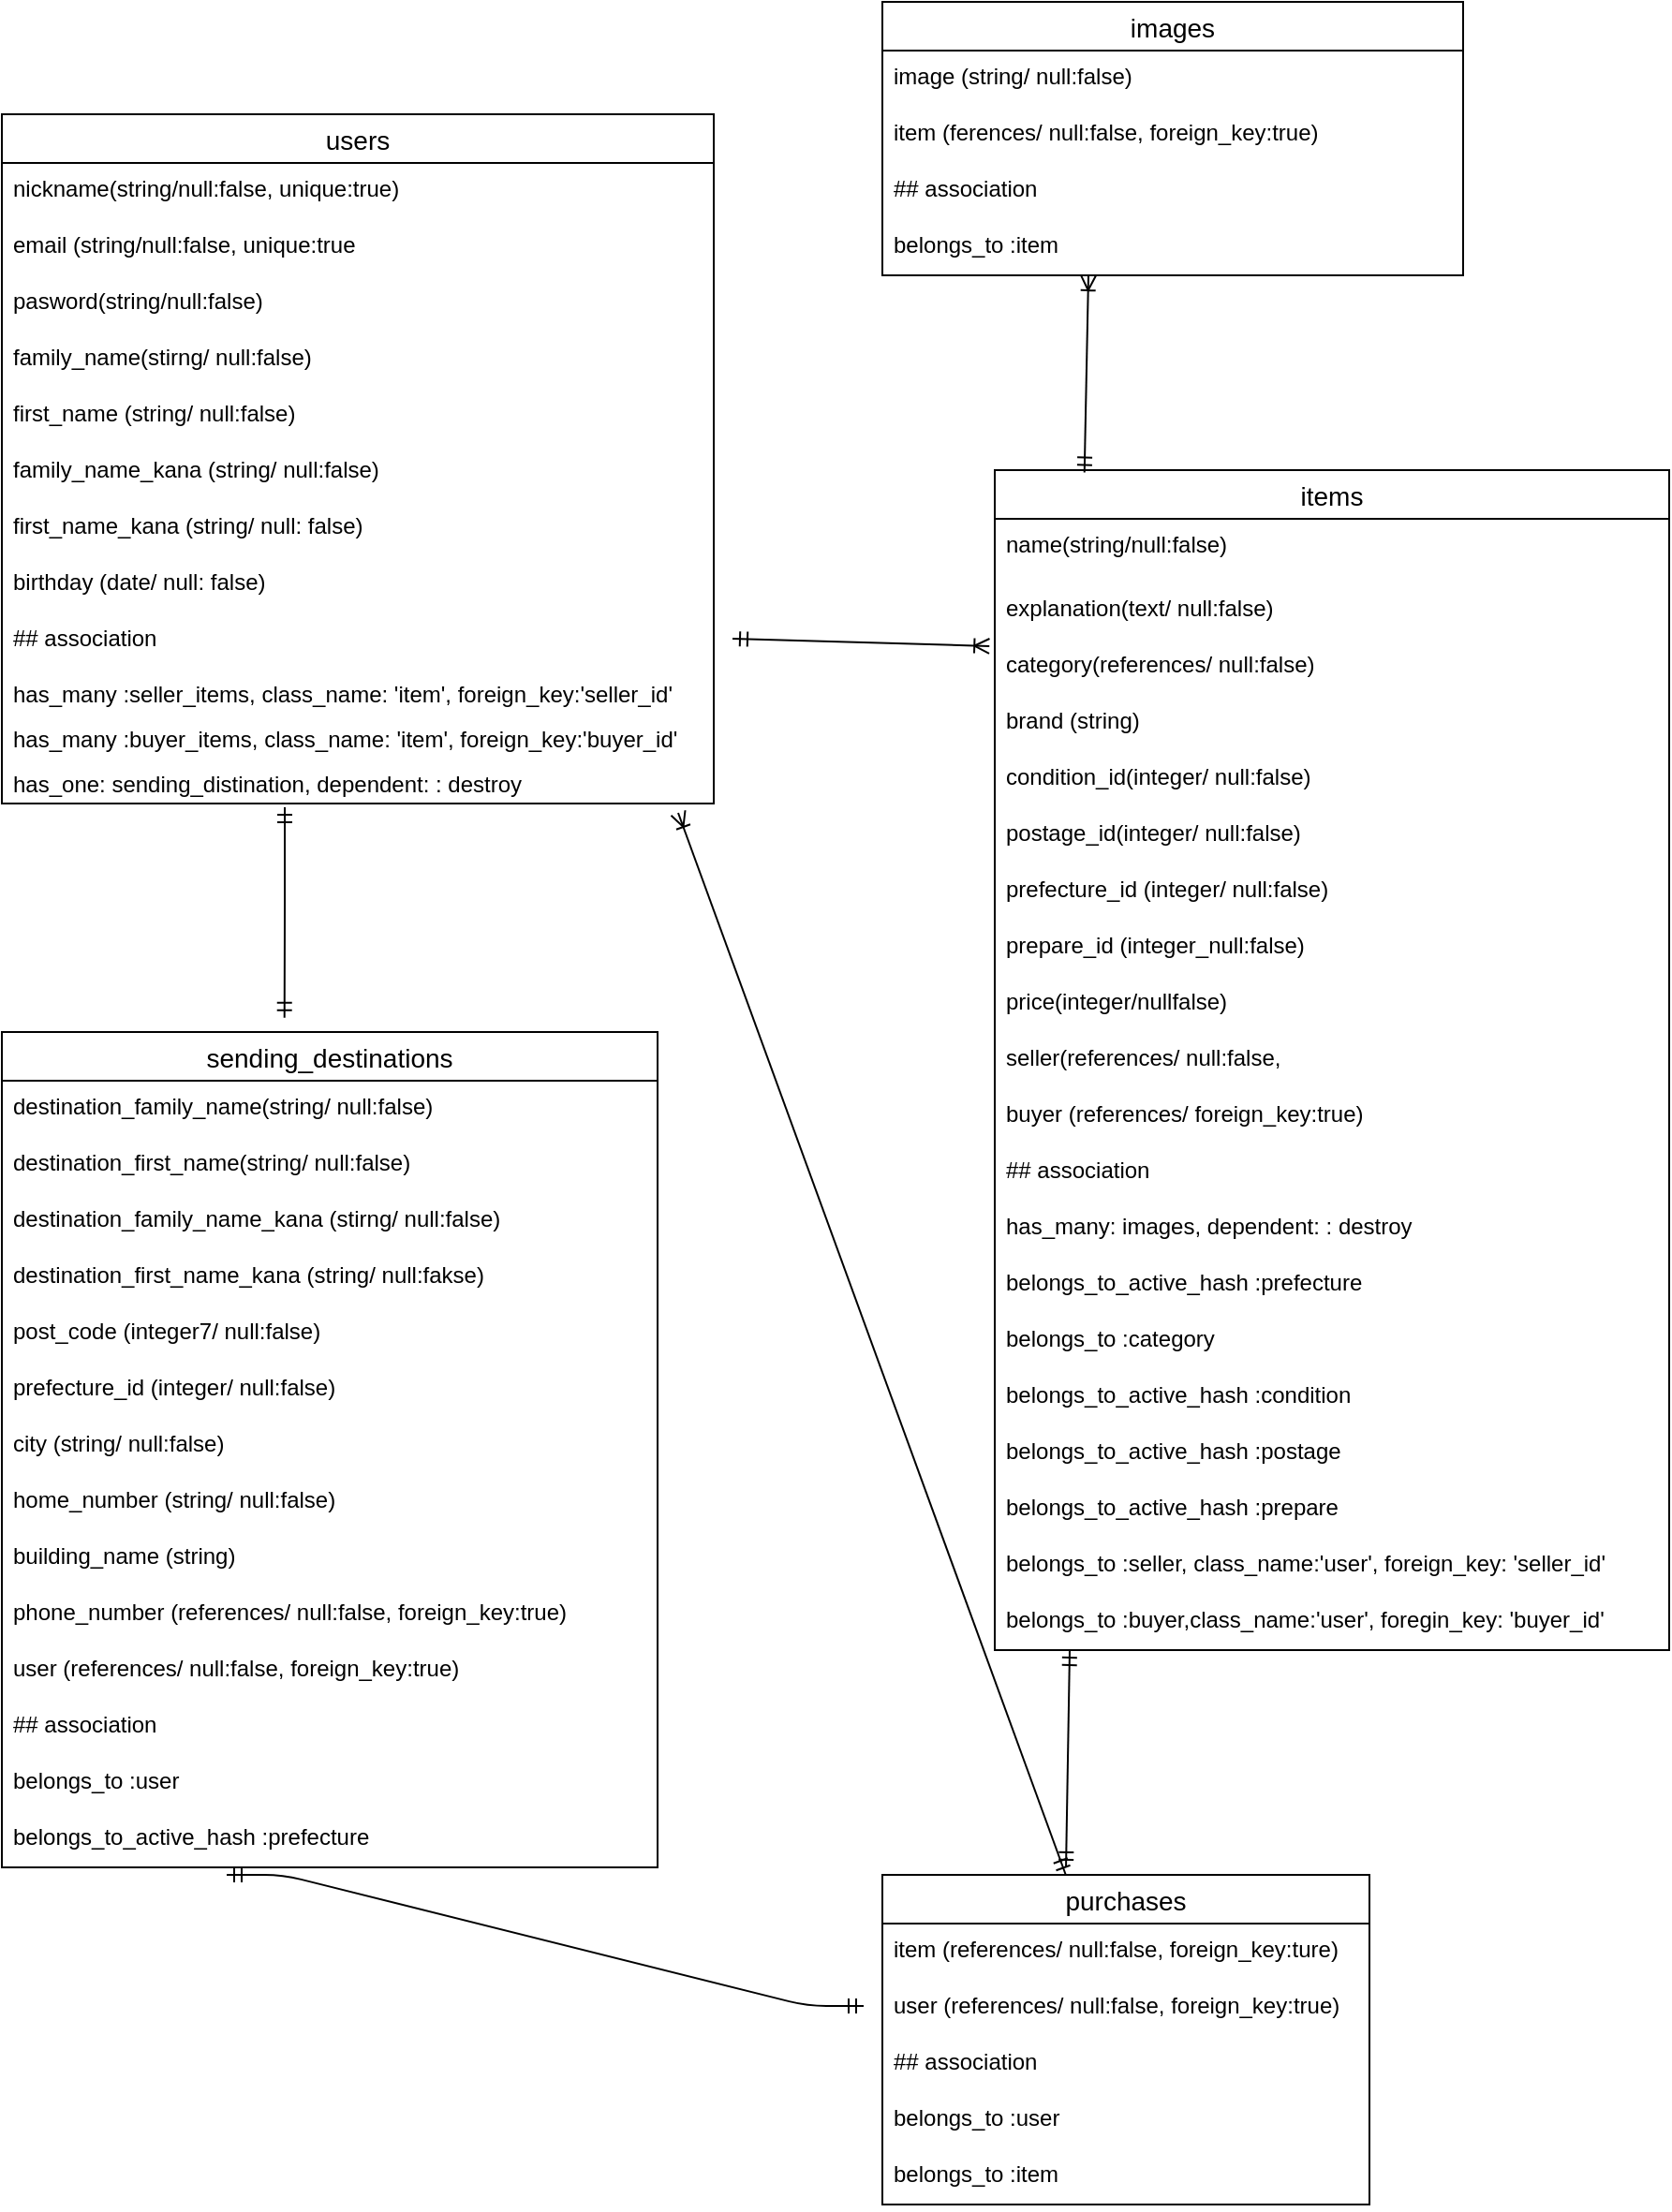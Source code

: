 <mxfile version="13.6.5">
    <diagram id="g_nN5wexMvVTFYlMReTN" name="ページ1">
        <mxGraphModel dx="1138" dy="1849" grid="1" gridSize="10" guides="1" tooltips="1" connect="1" arrows="1" fold="1" page="1" pageScale="1" pageWidth="827" pageHeight="1169" math="0" shadow="0">
            <root>
                <mxCell id="0"/>
                <mxCell id="1" parent="0"/>
                <mxCell id="46" value="" style="fontSize=12;html=1;endArrow=ERmandOne;startArrow=ERmandOne;exitX=0.431;exitY=-0.017;exitDx=0;exitDy=0;exitPerimeter=0;" edge="1" parent="1" source="14">
                    <mxGeometry width="100" height="100" relative="1" as="geometry">
                        <mxPoint x="160" y="480" as="sourcePoint"/>
                        <mxPoint x="161" y="350" as="targetPoint"/>
                        <Array as="points">
                            <mxPoint x="161" y="410"/>
                            <mxPoint x="161" y="350"/>
                        </Array>
                    </mxGeometry>
                </mxCell>
                <mxCell id="6" value="items" style="swimlane;fontStyle=0;childLayout=stackLayout;horizontal=1;startSize=26;horizontalStack=0;resizeParent=1;resizeParentMax=0;resizeLast=0;collapsible=1;marginBottom=0;align=center;fontSize=14;" parent="1" vertex="1">
                    <mxGeometry x="540" y="170" width="360" height="630" as="geometry"/>
                </mxCell>
                <mxCell id="7" value="name(string/null:false)" style="text;strokeColor=none;fillColor=none;spacingLeft=4;spacingRight=4;overflow=hidden;rotatable=0;points=[[0,0.5],[1,0.5]];portConstraint=eastwest;fontSize=12;" parent="6" vertex="1">
                    <mxGeometry y="26" width="360" height="34" as="geometry"/>
                </mxCell>
                <mxCell id="8" value="explanation(text/ null:false)" style="text;strokeColor=none;fillColor=none;spacingLeft=4;spacingRight=4;overflow=hidden;rotatable=0;points=[[0,0.5],[1,0.5]];portConstraint=eastwest;fontSize=12;" parent="6" vertex="1">
                    <mxGeometry y="60" width="360" height="30" as="geometry"/>
                </mxCell>
                <mxCell id="9" value="category(references/ null:false)" style="text;strokeColor=none;fillColor=none;spacingLeft=4;spacingRight=4;overflow=hidden;rotatable=0;points=[[0,0.5],[1,0.5]];portConstraint=eastwest;fontSize=12;" parent="6" vertex="1">
                    <mxGeometry y="90" width="360" height="30" as="geometry"/>
                </mxCell>
                <mxCell id="125" value="brand (string)" style="text;strokeColor=none;fillColor=none;spacingLeft=4;spacingRight=4;overflow=hidden;rotatable=0;points=[[0,0.5],[1,0.5]];portConstraint=eastwest;fontSize=12;" vertex="1" parent="6">
                    <mxGeometry y="120" width="360" height="30" as="geometry"/>
                </mxCell>
                <mxCell id="126" value="condition_id(integer/ null:false)" style="text;strokeColor=none;fillColor=none;spacingLeft=4;spacingRight=4;overflow=hidden;rotatable=0;points=[[0,0.5],[1,0.5]];portConstraint=eastwest;fontSize=12;" vertex="1" parent="6">
                    <mxGeometry y="150" width="360" height="30" as="geometry"/>
                </mxCell>
                <mxCell id="127" value="postage_id(integer/ null:false)" style="text;strokeColor=none;fillColor=none;spacingLeft=4;spacingRight=4;overflow=hidden;rotatable=0;points=[[0,0.5],[1,0.5]];portConstraint=eastwest;fontSize=12;" vertex="1" parent="6">
                    <mxGeometry y="180" width="360" height="30" as="geometry"/>
                </mxCell>
                <mxCell id="128" value="prefecture_id (integer/ null:false)" style="text;strokeColor=none;fillColor=none;spacingLeft=4;spacingRight=4;overflow=hidden;rotatable=0;points=[[0,0.5],[1,0.5]];portConstraint=eastwest;fontSize=12;" vertex="1" parent="6">
                    <mxGeometry y="210" width="360" height="30" as="geometry"/>
                </mxCell>
                <mxCell id="129" value="prepare_id (integer_null:false)" style="text;strokeColor=none;fillColor=none;spacingLeft=4;spacingRight=4;overflow=hidden;rotatable=0;points=[[0,0.5],[1,0.5]];portConstraint=eastwest;fontSize=12;" vertex="1" parent="6">
                    <mxGeometry y="240" width="360" height="30" as="geometry"/>
                </mxCell>
                <mxCell id="130" value="price(integer/nullfalse)" style="text;strokeColor=none;fillColor=none;spacingLeft=4;spacingRight=4;overflow=hidden;rotatable=0;points=[[0,0.5],[1,0.5]];portConstraint=eastwest;fontSize=12;" vertex="1" parent="6">
                    <mxGeometry y="270" width="360" height="30" as="geometry"/>
                </mxCell>
                <mxCell id="131" value="seller(references/ null:false, " style="text;strokeColor=none;fillColor=none;spacingLeft=4;spacingRight=4;overflow=hidden;rotatable=0;points=[[0,0.5],[1,0.5]];portConstraint=eastwest;fontSize=12;" vertex="1" parent="6">
                    <mxGeometry y="300" width="360" height="30" as="geometry"/>
                </mxCell>
                <mxCell id="132" value="buyer (references/ foreign_key:true)" style="text;strokeColor=none;fillColor=none;spacingLeft=4;spacingRight=4;overflow=hidden;rotatable=0;points=[[0,0.5],[1,0.5]];portConstraint=eastwest;fontSize=12;" vertex="1" parent="6">
                    <mxGeometry y="330" width="360" height="30" as="geometry"/>
                </mxCell>
                <mxCell id="159" value="## association" style="text;strokeColor=none;fillColor=none;spacingLeft=4;spacingRight=4;overflow=hidden;rotatable=0;points=[[0,0.5],[1,0.5]];portConstraint=eastwest;fontSize=12;" vertex="1" parent="6">
                    <mxGeometry y="360" width="360" height="30" as="geometry"/>
                </mxCell>
                <mxCell id="160" value="has_many: images, dependent: : destroy" style="text;strokeColor=none;fillColor=none;spacingLeft=4;spacingRight=4;overflow=hidden;rotatable=0;points=[[0,0.5],[1,0.5]];portConstraint=eastwest;fontSize=12;" vertex="1" parent="6">
                    <mxGeometry y="390" width="360" height="30" as="geometry"/>
                </mxCell>
                <mxCell id="161" value="belongs_to_active_hash :prefecture" style="text;strokeColor=none;fillColor=none;spacingLeft=4;spacingRight=4;overflow=hidden;rotatable=0;points=[[0,0.5],[1,0.5]];portConstraint=eastwest;fontSize=12;" vertex="1" parent="6">
                    <mxGeometry y="420" width="360" height="30" as="geometry"/>
                </mxCell>
                <mxCell id="162" value="belongs_to :category" style="text;strokeColor=none;fillColor=none;spacingLeft=4;spacingRight=4;overflow=hidden;rotatable=0;points=[[0,0.5],[1,0.5]];portConstraint=eastwest;fontSize=12;" vertex="1" parent="6">
                    <mxGeometry y="450" width="360" height="30" as="geometry"/>
                </mxCell>
                <mxCell id="163" value="belongs_to_active_hash :condition" style="text;strokeColor=none;fillColor=none;spacingLeft=4;spacingRight=4;overflow=hidden;rotatable=0;points=[[0,0.5],[1,0.5]];portConstraint=eastwest;fontSize=12;" vertex="1" parent="6">
                    <mxGeometry y="480" width="360" height="30" as="geometry"/>
                </mxCell>
                <mxCell id="164" value="belongs_to_active_hash :postage" style="text;strokeColor=none;fillColor=none;spacingLeft=4;spacingRight=4;overflow=hidden;rotatable=0;points=[[0,0.5],[1,0.5]];portConstraint=eastwest;fontSize=12;" vertex="1" parent="6">
                    <mxGeometry y="510" width="360" height="30" as="geometry"/>
                </mxCell>
                <mxCell id="165" value="belongs_to_active_hash :prepare" style="text;strokeColor=none;fillColor=none;spacingLeft=4;spacingRight=4;overflow=hidden;rotatable=0;points=[[0,0.5],[1,0.5]];portConstraint=eastwest;fontSize=12;" vertex="1" parent="6">
                    <mxGeometry y="540" width="360" height="30" as="geometry"/>
                </mxCell>
                <mxCell id="166" value="belongs_to :seller, class_name:'user', foreign_key: 'seller_id'" style="text;strokeColor=none;fillColor=none;spacingLeft=4;spacingRight=4;overflow=hidden;rotatable=0;points=[[0,0.5],[1,0.5]];portConstraint=eastwest;fontSize=12;" vertex="1" parent="6">
                    <mxGeometry y="570" width="360" height="30" as="geometry"/>
                </mxCell>
                <mxCell id="167" value="belongs_to :buyer,class_name:'user', foregin_key: 'buyer_id'" style="text;strokeColor=none;fillColor=none;spacingLeft=4;spacingRight=4;overflow=hidden;rotatable=0;points=[[0,0.5],[1,0.5]];portConstraint=eastwest;fontSize=12;" vertex="1" parent="6">
                    <mxGeometry y="600" width="360" height="30" as="geometry"/>
                </mxCell>
                <mxCell id="2" value="users" style="swimlane;fontStyle=0;childLayout=stackLayout;horizontal=1;startSize=26;horizontalStack=0;resizeParent=1;resizeParentMax=0;resizeLast=0;collapsible=1;marginBottom=0;align=center;fontSize=14;" parent="1" vertex="1">
                    <mxGeometry x="10" y="-20" width="380" height="368" as="geometry">
                        <mxRectangle x="100" y="150" width="70" height="26" as="alternateBounds"/>
                    </mxGeometry>
                </mxCell>
                <mxCell id="124" value="nickname(string/null:false, unique:true)" style="text;strokeColor=none;fillColor=none;spacingLeft=4;spacingRight=4;overflow=hidden;rotatable=0;points=[[0,0.5],[1,0.5]];portConstraint=eastwest;fontSize=12;" vertex="1" parent="2">
                    <mxGeometry y="26" width="380" height="30" as="geometry"/>
                </mxCell>
                <mxCell id="5" value="email (string/null:false, unique:true&#10;" style="text;strokeColor=none;fillColor=none;spacingLeft=4;spacingRight=4;overflow=hidden;rotatable=0;points=[[0,0.5],[1,0.5]];portConstraint=eastwest;fontSize=12;" parent="2" vertex="1">
                    <mxGeometry y="56" width="380" height="30" as="geometry"/>
                </mxCell>
                <mxCell id="116" value="pasword(string/null:false)" style="text;strokeColor=none;fillColor=none;spacingLeft=4;spacingRight=4;overflow=hidden;rotatable=0;points=[[0,0.5],[1,0.5]];portConstraint=eastwest;fontSize=12;" vertex="1" parent="2">
                    <mxGeometry y="86" width="380" height="30" as="geometry"/>
                </mxCell>
                <mxCell id="117" value="family_name(stirng/ null:false)" style="text;strokeColor=none;fillColor=none;spacingLeft=4;spacingRight=4;overflow=hidden;rotatable=0;points=[[0,0.5],[1,0.5]];portConstraint=eastwest;fontSize=12;" vertex="1" parent="2">
                    <mxGeometry y="116" width="380" height="30" as="geometry"/>
                </mxCell>
                <mxCell id="118" value="first_name (string/ null:false)" style="text;strokeColor=none;fillColor=none;spacingLeft=4;spacingRight=4;overflow=hidden;rotatable=0;points=[[0,0.5],[1,0.5]];portConstraint=eastwest;fontSize=12;" vertex="1" parent="2">
                    <mxGeometry y="146" width="380" height="30" as="geometry"/>
                </mxCell>
                <mxCell id="119" value="family_name_kana (string/ null:false)" style="text;strokeColor=none;fillColor=none;spacingLeft=4;spacingRight=4;overflow=hidden;rotatable=0;points=[[0,0.5],[1,0.5]];portConstraint=eastwest;fontSize=12;" vertex="1" parent="2">
                    <mxGeometry y="176" width="380" height="30" as="geometry"/>
                </mxCell>
                <mxCell id="120" value="first_name_kana (string/ null: false)" style="text;strokeColor=none;fillColor=none;spacingLeft=4;spacingRight=4;overflow=hidden;rotatable=0;points=[[0,0.5],[1,0.5]];portConstraint=eastwest;fontSize=12;" vertex="1" parent="2">
                    <mxGeometry y="206" width="380" height="30" as="geometry"/>
                </mxCell>
                <mxCell id="121" value="birthday (date/ null: false)" style="text;strokeColor=none;fillColor=none;spacingLeft=4;spacingRight=4;overflow=hidden;rotatable=0;points=[[0,0.5],[1,0.5]];portConstraint=eastwest;fontSize=12;" vertex="1" parent="2">
                    <mxGeometry y="236" width="380" height="30" as="geometry"/>
                </mxCell>
                <mxCell id="148" value="## association" style="text;strokeColor=none;fillColor=none;spacingLeft=4;spacingRight=4;overflow=hidden;rotatable=0;points=[[0,0.5],[1,0.5]];portConstraint=eastwest;fontSize=12;" vertex="1" parent="2">
                    <mxGeometry y="266" width="380" height="30" as="geometry"/>
                </mxCell>
                <mxCell id="151" value="has_many :seller_items, class_name: 'item', foreign_key:'seller_id'" style="text;strokeColor=none;fillColor=none;spacingLeft=4;spacingRight=4;overflow=hidden;rotatable=0;points=[[0,0.5],[1,0.5]];portConstraint=eastwest;fontSize=12;" vertex="1" parent="2">
                    <mxGeometry y="296" width="380" height="24" as="geometry"/>
                </mxCell>
                <mxCell id="153" value="has_many :buyer_items, class_name: 'item', foreign_key:'buyer_id'" style="text;strokeColor=none;fillColor=none;spacingLeft=4;spacingRight=4;overflow=hidden;rotatable=0;points=[[0,0.5],[1,0.5]];portConstraint=eastwest;fontSize=12;" vertex="1" parent="2">
                    <mxGeometry y="320" width="380" height="24" as="geometry"/>
                </mxCell>
                <mxCell id="154" value="has_one: sending_distination, dependent: : destroy" style="text;strokeColor=none;fillColor=none;spacingLeft=4;spacingRight=4;overflow=hidden;rotatable=0;points=[[0,0.5],[1,0.5]];portConstraint=eastwest;fontSize=12;" vertex="1" parent="2">
                    <mxGeometry y="344" width="380" height="24" as="geometry"/>
                </mxCell>
                <mxCell id="14" value="sending_destinations" style="swimlane;fontStyle=0;childLayout=stackLayout;horizontal=1;startSize=26;horizontalStack=0;resizeParent=1;resizeParentMax=0;resizeLast=0;collapsible=1;marginBottom=0;align=center;fontSize=14;" parent="1" vertex="1">
                    <mxGeometry x="10" y="470" width="350" height="446" as="geometry"/>
                </mxCell>
                <mxCell id="15" value="destination_family_name(string/ null:false)&#10;" style="text;strokeColor=none;fillColor=none;spacingLeft=4;spacingRight=4;overflow=hidden;rotatable=0;points=[[0,0.5],[1,0.5]];portConstraint=eastwest;fontSize=12;" parent="14" vertex="1">
                    <mxGeometry y="26" width="350" height="30" as="geometry"/>
                </mxCell>
                <mxCell id="16" value="destination_first_name(string/ null:false)" style="text;strokeColor=none;fillColor=none;spacingLeft=4;spacingRight=4;overflow=hidden;rotatable=0;points=[[0,0.5],[1,0.5]];portConstraint=eastwest;fontSize=12;" parent="14" vertex="1">
                    <mxGeometry y="56" width="350" height="30" as="geometry"/>
                </mxCell>
                <mxCell id="17" value="destination_family_name_kana (stirng/ null:false)" style="text;strokeColor=none;fillColor=none;spacingLeft=4;spacingRight=4;overflow=hidden;rotatable=0;points=[[0,0.5],[1,0.5]];portConstraint=eastwest;fontSize=12;" parent="14" vertex="1">
                    <mxGeometry y="86" width="350" height="30" as="geometry"/>
                </mxCell>
                <mxCell id="133" value="destination_first_name_kana (string/ null:fakse)" style="text;strokeColor=none;fillColor=none;spacingLeft=4;spacingRight=4;overflow=hidden;rotatable=0;points=[[0,0.5],[1,0.5]];portConstraint=eastwest;fontSize=12;" vertex="1" parent="14">
                    <mxGeometry y="116" width="350" height="30" as="geometry"/>
                </mxCell>
                <mxCell id="135" value="post_code (integer7/ null:false)" style="text;strokeColor=none;fillColor=none;spacingLeft=4;spacingRight=4;overflow=hidden;rotatable=0;points=[[0,0.5],[1,0.5]];portConstraint=eastwest;fontSize=12;" vertex="1" parent="14">
                    <mxGeometry y="146" width="350" height="30" as="geometry"/>
                </mxCell>
                <mxCell id="137" value="prefecture_id (integer/ null:false)" style="text;strokeColor=none;fillColor=none;spacingLeft=4;spacingRight=4;overflow=hidden;rotatable=0;points=[[0,0.5],[1,0.5]];portConstraint=eastwest;fontSize=12;" vertex="1" parent="14">
                    <mxGeometry y="176" width="350" height="30" as="geometry"/>
                </mxCell>
                <mxCell id="138" value="city (string/ null:false)" style="text;strokeColor=none;fillColor=none;spacingLeft=4;spacingRight=4;overflow=hidden;rotatable=0;points=[[0,0.5],[1,0.5]];portConstraint=eastwest;fontSize=12;" vertex="1" parent="14">
                    <mxGeometry y="206" width="350" height="30" as="geometry"/>
                </mxCell>
                <mxCell id="139" value="home_number (string/ null:false)" style="text;strokeColor=none;fillColor=none;spacingLeft=4;spacingRight=4;overflow=hidden;rotatable=0;points=[[0,0.5],[1,0.5]];portConstraint=eastwest;fontSize=12;" vertex="1" parent="14">
                    <mxGeometry y="236" width="350" height="30" as="geometry"/>
                </mxCell>
                <mxCell id="140" value="building_name (string)" style="text;strokeColor=none;fillColor=none;spacingLeft=4;spacingRight=4;overflow=hidden;rotatable=0;points=[[0,0.5],[1,0.5]];portConstraint=eastwest;fontSize=12;" vertex="1" parent="14">
                    <mxGeometry y="266" width="350" height="30" as="geometry"/>
                </mxCell>
                <mxCell id="141" value="phone_number (references/ null:false, foreign_key:true)&#10;&#10;&#10;" style="text;strokeColor=none;fillColor=none;spacingLeft=4;spacingRight=4;overflow=hidden;rotatable=0;points=[[0,0.5],[1,0.5]];portConstraint=eastwest;fontSize=12;" vertex="1" parent="14">
                    <mxGeometry y="296" width="350" height="30" as="geometry"/>
                </mxCell>
                <mxCell id="142" value="user (references/ null:false, foreign_key:true)" style="text;strokeColor=none;fillColor=none;spacingLeft=4;spacingRight=4;overflow=hidden;rotatable=0;points=[[0,0.5],[1,0.5]];portConstraint=eastwest;fontSize=12;" vertex="1" parent="14">
                    <mxGeometry y="326" width="350" height="30" as="geometry"/>
                </mxCell>
                <mxCell id="156" value="## association" style="text;strokeColor=none;fillColor=none;spacingLeft=4;spacingRight=4;overflow=hidden;rotatable=0;points=[[0,0.5],[1,0.5]];portConstraint=eastwest;fontSize=12;" vertex="1" parent="14">
                    <mxGeometry y="356" width="350" height="30" as="geometry"/>
                </mxCell>
                <mxCell id="157" value="belongs_to :user" style="text;strokeColor=none;fillColor=none;spacingLeft=4;spacingRight=4;overflow=hidden;rotatable=0;points=[[0,0.5],[1,0.5]];portConstraint=eastwest;fontSize=12;" vertex="1" parent="14">
                    <mxGeometry y="386" width="350" height="30" as="geometry"/>
                </mxCell>
                <mxCell id="158" value="belongs_to_active_hash :prefecture" style="text;strokeColor=none;fillColor=none;spacingLeft=4;spacingRight=4;overflow=hidden;rotatable=0;points=[[0,0.5],[1,0.5]];portConstraint=eastwest;fontSize=12;" vertex="1" parent="14">
                    <mxGeometry y="416" width="350" height="30" as="geometry"/>
                </mxCell>
                <mxCell id="10" value="images" style="swimlane;fontStyle=0;childLayout=stackLayout;horizontal=1;startSize=26;horizontalStack=0;resizeParent=1;resizeParentMax=0;resizeLast=0;collapsible=1;marginBottom=0;align=center;fontSize=14;" parent="1" vertex="1">
                    <mxGeometry x="480" y="-80" width="310" height="146" as="geometry"/>
                </mxCell>
                <mxCell id="11" value="image (string/ null:false)" style="text;strokeColor=none;fillColor=none;spacingLeft=4;spacingRight=4;overflow=hidden;rotatable=0;points=[[0,0.5],[1,0.5]];portConstraint=eastwest;fontSize=12;" parent="10" vertex="1">
                    <mxGeometry y="26" width="310" height="30" as="geometry"/>
                </mxCell>
                <mxCell id="12" value="item (ferences/ null:false, foreign_key:true)" style="text;strokeColor=none;fillColor=none;spacingLeft=4;spacingRight=4;overflow=hidden;rotatable=0;points=[[0,0.5],[1,0.5]];portConstraint=eastwest;fontSize=12;" parent="10" vertex="1">
                    <mxGeometry y="56" width="310" height="30" as="geometry"/>
                </mxCell>
                <mxCell id="169" value="## association" style="text;strokeColor=none;fillColor=none;spacingLeft=4;spacingRight=4;overflow=hidden;rotatable=0;points=[[0,0.5],[1,0.5]];portConstraint=eastwest;fontSize=12;" vertex="1" parent="10">
                    <mxGeometry y="86" width="310" height="30" as="geometry"/>
                </mxCell>
                <mxCell id="170" value="belongs_to :item" style="text;strokeColor=none;fillColor=none;spacingLeft=4;spacingRight=4;overflow=hidden;rotatable=0;points=[[0,0.5],[1,0.5]];portConstraint=eastwest;fontSize=12;" vertex="1" parent="10">
                    <mxGeometry y="116" width="310" height="30" as="geometry"/>
                </mxCell>
                <mxCell id="174" value="purchases" style="swimlane;fontStyle=0;childLayout=stackLayout;horizontal=1;startSize=26;horizontalStack=0;resizeParent=1;resizeParentMax=0;resizeLast=0;collapsible=1;marginBottom=0;align=center;fontSize=14;" vertex="1" parent="1">
                    <mxGeometry x="480" y="920" width="260" height="176" as="geometry"/>
                </mxCell>
                <mxCell id="175" value="item (references/ null:false, foreign_key:ture)" style="text;strokeColor=none;fillColor=none;spacingLeft=4;spacingRight=4;overflow=hidden;rotatable=0;points=[[0,0.5],[1,0.5]];portConstraint=eastwest;fontSize=12;" vertex="1" parent="174">
                    <mxGeometry y="26" width="260" height="30" as="geometry"/>
                </mxCell>
                <mxCell id="176" value="user (references/ null:false, foreign_key:true)" style="text;strokeColor=none;fillColor=none;spacingLeft=4;spacingRight=4;overflow=hidden;rotatable=0;points=[[0,0.5],[1,0.5]];portConstraint=eastwest;fontSize=12;" vertex="1" parent="174">
                    <mxGeometry y="56" width="260" height="30" as="geometry"/>
                </mxCell>
                <mxCell id="183" value="## association" style="text;strokeColor=none;fillColor=none;spacingLeft=4;spacingRight=4;overflow=hidden;rotatable=0;points=[[0,0.5],[1,0.5]];portConstraint=eastwest;fontSize=12;" vertex="1" parent="174">
                    <mxGeometry y="86" width="260" height="30" as="geometry"/>
                </mxCell>
                <mxCell id="184" value="belongs_to :user" style="text;strokeColor=none;fillColor=none;spacingLeft=4;spacingRight=4;overflow=hidden;rotatable=0;points=[[0,0.5],[1,0.5]];portConstraint=eastwest;fontSize=12;" vertex="1" parent="174">
                    <mxGeometry y="116" width="260" height="30" as="geometry"/>
                </mxCell>
                <mxCell id="185" value="belongs_to :item" style="text;strokeColor=none;fillColor=none;spacingLeft=4;spacingRight=4;overflow=hidden;rotatable=0;points=[[0,0.5],[1,0.5]];portConstraint=eastwest;fontSize=12;" vertex="1" parent="174">
                    <mxGeometry y="146" width="260" height="30" as="geometry"/>
                </mxCell>
                <mxCell id="178" value="" style="fontSize=12;html=1;endArrow=ERmandOne;startArrow=ERmandOne;exitX=0.377;exitY=-0.023;exitDx=0;exitDy=0;exitPerimeter=0;" edge="1" parent="1" source="174">
                    <mxGeometry width="100" height="100" relative="1" as="geometry">
                        <mxPoint x="480" y="900" as="sourcePoint"/>
                        <mxPoint x="580" y="800" as="targetPoint"/>
                    </mxGeometry>
                </mxCell>
                <mxCell id="179" value="" style="edgeStyle=entityRelationEdgeStyle;fontSize=12;html=1;endArrow=ERmandOne;startArrow=ERmandOne;" edge="1" parent="1">
                    <mxGeometry width="100" height="100" relative="1" as="geometry">
                        <mxPoint x="130" y="920" as="sourcePoint"/>
                        <mxPoint x="470" y="990" as="targetPoint"/>
                    </mxGeometry>
                </mxCell>
                <mxCell id="180" value="" style="fontSize=12;html=1;endArrow=ERoneToMany;startArrow=ERmandOne;entryX=0.95;entryY=1.208;entryDx=0;entryDy=0;entryPerimeter=0;" edge="1" parent="1" source="174" target="154">
                    <mxGeometry width="100" height="100" relative="1" as="geometry">
                        <mxPoint x="510" y="850" as="sourcePoint"/>
                        <mxPoint x="520" y="500" as="targetPoint"/>
                    </mxGeometry>
                </mxCell>
                <mxCell id="181" value="" style="fontSize=12;html=1;endArrow=ERoneToMany;startArrow=ERmandOne;exitX=0.133;exitY=0.002;exitDx=0;exitDy=0;exitPerimeter=0;" edge="1" parent="1" source="6">
                    <mxGeometry width="100" height="100" relative="1" as="geometry">
                        <mxPoint x="490" y="166" as="sourcePoint"/>
                        <mxPoint x="590" y="66" as="targetPoint"/>
                    </mxGeometry>
                </mxCell>
                <mxCell id="182" value="" style="fontSize=12;html=1;endArrow=ERoneToMany;startArrow=ERmandOne;entryX=-0.008;entryY=0.133;entryDx=0;entryDy=0;entryPerimeter=0;" edge="1" parent="1" target="9">
                    <mxGeometry width="100" height="100" relative="1" as="geometry">
                        <mxPoint x="400" y="260" as="sourcePoint"/>
                        <mxPoint x="540" y="190" as="targetPoint"/>
                    </mxGeometry>
                </mxCell>
            </root>
        </mxGraphModel>
    </diagram>
</mxfile>